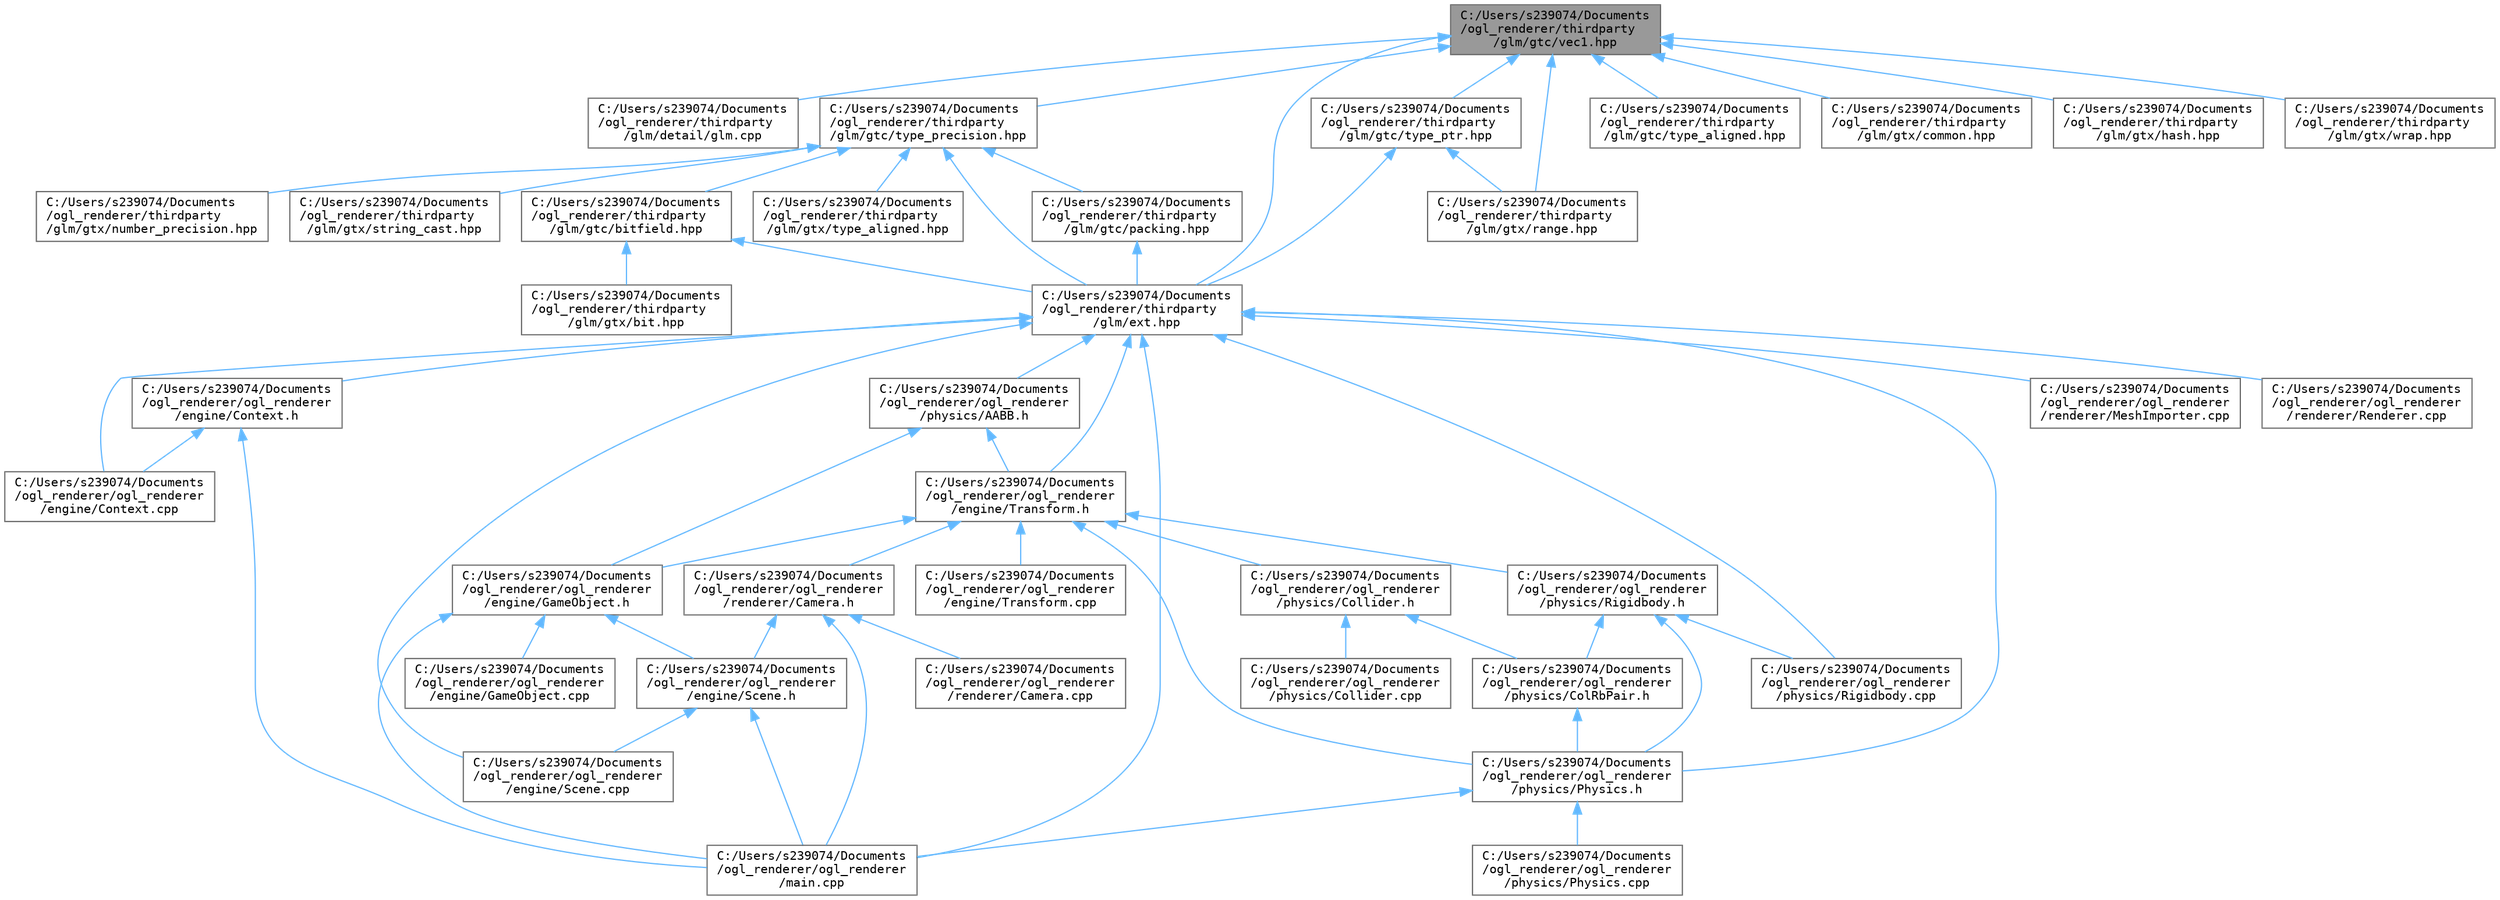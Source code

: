 digraph "C:/Users/s239074/Documents/ogl_renderer/thirdparty/glm/gtc/vec1.hpp"
{
 // LATEX_PDF_SIZE
  bgcolor="transparent";
  edge [fontname=Terminal,fontsize=10,labelfontname=Helvetica,labelfontsize=10];
  node [fontname=Terminal,fontsize=10,shape=box,height=0.2,width=0.4];
  Node1 [label="C:/Users/s239074/Documents\l/ogl_renderer/thirdparty\l/glm/gtc/vec1.hpp",height=0.2,width=0.4,color="gray40", fillcolor="grey60", style="filled", fontcolor="black",tooltip=" "];
  Node1 -> Node2 [dir="back",color="steelblue1",style="solid"];
  Node2 [label="C:/Users/s239074/Documents\l/ogl_renderer/thirdparty\l/glm/detail/glm.cpp",height=0.2,width=0.4,color="grey40", fillcolor="white", style="filled",URL="$glm_8cpp.html",tooltip=" "];
  Node1 -> Node3 [dir="back",color="steelblue1",style="solid"];
  Node3 [label="C:/Users/s239074/Documents\l/ogl_renderer/thirdparty\l/glm/ext.hpp",height=0.2,width=0.4,color="grey40", fillcolor="white", style="filled",URL="$ext_8hpp.html",tooltip=" "];
  Node3 -> Node4 [dir="back",color="steelblue1",style="solid"];
  Node4 [label="C:/Users/s239074/Documents\l/ogl_renderer/ogl_renderer\l/engine/Context.cpp",height=0.2,width=0.4,color="grey40", fillcolor="white", style="filled",URL="$_context_8cpp.html",tooltip=" "];
  Node3 -> Node5 [dir="back",color="steelblue1",style="solid"];
  Node5 [label="C:/Users/s239074/Documents\l/ogl_renderer/ogl_renderer\l/engine/Context.h",height=0.2,width=0.4,color="grey40", fillcolor="white", style="filled",URL="$_context_8h.html",tooltip=" "];
  Node5 -> Node4 [dir="back",color="steelblue1",style="solid"];
  Node5 -> Node6 [dir="back",color="steelblue1",style="solid"];
  Node6 [label="C:/Users/s239074/Documents\l/ogl_renderer/ogl_renderer\l/main.cpp",height=0.2,width=0.4,color="grey40", fillcolor="white", style="filled",URL="$main_8cpp.html",tooltip=" "];
  Node3 -> Node7 [dir="back",color="steelblue1",style="solid"];
  Node7 [label="C:/Users/s239074/Documents\l/ogl_renderer/ogl_renderer\l/engine/Scene.cpp",height=0.2,width=0.4,color="grey40", fillcolor="white", style="filled",URL="$_scene_8cpp.html",tooltip=" "];
  Node3 -> Node8 [dir="back",color="steelblue1",style="solid"];
  Node8 [label="C:/Users/s239074/Documents\l/ogl_renderer/ogl_renderer\l/engine/Transform.h",height=0.2,width=0.4,color="grey40", fillcolor="white", style="filled",URL="$_transform_8h.html",tooltip=" "];
  Node8 -> Node9 [dir="back",color="steelblue1",style="solid"];
  Node9 [label="C:/Users/s239074/Documents\l/ogl_renderer/ogl_renderer\l/engine/GameObject.h",height=0.2,width=0.4,color="grey40", fillcolor="white", style="filled",URL="$_game_object_8h.html",tooltip=" "];
  Node9 -> Node10 [dir="back",color="steelblue1",style="solid"];
  Node10 [label="C:/Users/s239074/Documents\l/ogl_renderer/ogl_renderer\l/engine/GameObject.cpp",height=0.2,width=0.4,color="grey40", fillcolor="white", style="filled",URL="$_game_object_8cpp.html",tooltip=" "];
  Node9 -> Node11 [dir="back",color="steelblue1",style="solid"];
  Node11 [label="C:/Users/s239074/Documents\l/ogl_renderer/ogl_renderer\l/engine/Scene.h",height=0.2,width=0.4,color="grey40", fillcolor="white", style="filled",URL="$ogl__renderer_2engine_2_scene_8h.html",tooltip=" "];
  Node11 -> Node7 [dir="back",color="steelblue1",style="solid"];
  Node11 -> Node6 [dir="back",color="steelblue1",style="solid"];
  Node9 -> Node6 [dir="back",color="steelblue1",style="solid"];
  Node8 -> Node12 [dir="back",color="steelblue1",style="solid"];
  Node12 [label="C:/Users/s239074/Documents\l/ogl_renderer/ogl_renderer\l/engine/Transform.cpp",height=0.2,width=0.4,color="grey40", fillcolor="white", style="filled",URL="$_transform_8cpp.html",tooltip=" "];
  Node8 -> Node13 [dir="back",color="steelblue1",style="solid"];
  Node13 [label="C:/Users/s239074/Documents\l/ogl_renderer/ogl_renderer\l/physics/Collider.h",height=0.2,width=0.4,color="grey40", fillcolor="white", style="filled",URL="$_collider_8h.html",tooltip=" "];
  Node13 -> Node14 [dir="back",color="steelblue1",style="solid"];
  Node14 [label="C:/Users/s239074/Documents\l/ogl_renderer/ogl_renderer\l/physics/ColRbPair.h",height=0.2,width=0.4,color="grey40", fillcolor="white", style="filled",URL="$_col_rb_pair_8h.html",tooltip=" "];
  Node14 -> Node15 [dir="back",color="steelblue1",style="solid"];
  Node15 [label="C:/Users/s239074/Documents\l/ogl_renderer/ogl_renderer\l/physics/Physics.h",height=0.2,width=0.4,color="grey40", fillcolor="white", style="filled",URL="$_physics_8h.html",tooltip=" "];
  Node15 -> Node6 [dir="back",color="steelblue1",style="solid"];
  Node15 -> Node16 [dir="back",color="steelblue1",style="solid"];
  Node16 [label="C:/Users/s239074/Documents\l/ogl_renderer/ogl_renderer\l/physics/Physics.cpp",height=0.2,width=0.4,color="grey40", fillcolor="white", style="filled",URL="$_physics_8cpp.html",tooltip=" "];
  Node13 -> Node17 [dir="back",color="steelblue1",style="solid"];
  Node17 [label="C:/Users/s239074/Documents\l/ogl_renderer/ogl_renderer\l/physics/Collider.cpp",height=0.2,width=0.4,color="grey40", fillcolor="white", style="filled",URL="$_collider_8cpp.html",tooltip=" "];
  Node8 -> Node15 [dir="back",color="steelblue1",style="solid"];
  Node8 -> Node18 [dir="back",color="steelblue1",style="solid"];
  Node18 [label="C:/Users/s239074/Documents\l/ogl_renderer/ogl_renderer\l/physics/Rigidbody.h",height=0.2,width=0.4,color="grey40", fillcolor="white", style="filled",URL="$_rigidbody_8h.html",tooltip=" "];
  Node18 -> Node14 [dir="back",color="steelblue1",style="solid"];
  Node18 -> Node15 [dir="back",color="steelblue1",style="solid"];
  Node18 -> Node19 [dir="back",color="steelblue1",style="solid"];
  Node19 [label="C:/Users/s239074/Documents\l/ogl_renderer/ogl_renderer\l/physics/Rigidbody.cpp",height=0.2,width=0.4,color="grey40", fillcolor="white", style="filled",URL="$_rigidbody_8cpp.html",tooltip=" "];
  Node8 -> Node20 [dir="back",color="steelblue1",style="solid"];
  Node20 [label="C:/Users/s239074/Documents\l/ogl_renderer/ogl_renderer\l/renderer/Camera.h",height=0.2,width=0.4,color="grey40", fillcolor="white", style="filled",URL="$ogl__renderer_2renderer_2_camera_8h.html",tooltip=" "];
  Node20 -> Node11 [dir="back",color="steelblue1",style="solid"];
  Node20 -> Node6 [dir="back",color="steelblue1",style="solid"];
  Node20 -> Node21 [dir="back",color="steelblue1",style="solid"];
  Node21 [label="C:/Users/s239074/Documents\l/ogl_renderer/ogl_renderer\l/renderer/Camera.cpp",height=0.2,width=0.4,color="grey40", fillcolor="white", style="filled",URL="$_camera_8cpp.html",tooltip=" "];
  Node3 -> Node6 [dir="back",color="steelblue1",style="solid"];
  Node3 -> Node22 [dir="back",color="steelblue1",style="solid"];
  Node22 [label="C:/Users/s239074/Documents\l/ogl_renderer/ogl_renderer\l/physics/AABB.h",height=0.2,width=0.4,color="grey40", fillcolor="white", style="filled",URL="$ogl__renderer_2physics_2_a_a_b_b_8h.html",tooltip=" "];
  Node22 -> Node9 [dir="back",color="steelblue1",style="solid"];
  Node22 -> Node8 [dir="back",color="steelblue1",style="solid"];
  Node3 -> Node15 [dir="back",color="steelblue1",style="solid"];
  Node3 -> Node19 [dir="back",color="steelblue1",style="solid"];
  Node3 -> Node23 [dir="back",color="steelblue1",style="solid"];
  Node23 [label="C:/Users/s239074/Documents\l/ogl_renderer/ogl_renderer\l/renderer/MeshImporter.cpp",height=0.2,width=0.4,color="grey40", fillcolor="white", style="filled",URL="$_mesh_importer_8cpp.html",tooltip=" "];
  Node3 -> Node24 [dir="back",color="steelblue1",style="solid"];
  Node24 [label="C:/Users/s239074/Documents\l/ogl_renderer/ogl_renderer\l/renderer/Renderer.cpp",height=0.2,width=0.4,color="grey40", fillcolor="white", style="filled",URL="$_renderer_8cpp.html",tooltip=" "];
  Node1 -> Node25 [dir="back",color="steelblue1",style="solid"];
  Node25 [label="C:/Users/s239074/Documents\l/ogl_renderer/thirdparty\l/glm/gtc/type_aligned.hpp",height=0.2,width=0.4,color="grey40", fillcolor="white", style="filled",URL="$gtc_2type__aligned_8hpp.html",tooltip=" "];
  Node1 -> Node26 [dir="back",color="steelblue1",style="solid"];
  Node26 [label="C:/Users/s239074/Documents\l/ogl_renderer/thirdparty\l/glm/gtc/type_precision.hpp",height=0.2,width=0.4,color="grey40", fillcolor="white", style="filled",URL="$type__precision_8hpp.html",tooltip=" "];
  Node26 -> Node3 [dir="back",color="steelblue1",style="solid"];
  Node26 -> Node27 [dir="back",color="steelblue1",style="solid"];
  Node27 [label="C:/Users/s239074/Documents\l/ogl_renderer/thirdparty\l/glm/gtc/bitfield.hpp",height=0.2,width=0.4,color="grey40", fillcolor="white", style="filled",URL="$bitfield_8hpp.html",tooltip=" "];
  Node27 -> Node3 [dir="back",color="steelblue1",style="solid"];
  Node27 -> Node28 [dir="back",color="steelblue1",style="solid"];
  Node28 [label="C:/Users/s239074/Documents\l/ogl_renderer/thirdparty\l/glm/gtx/bit.hpp",height=0.2,width=0.4,color="grey40", fillcolor="white", style="filled",URL="$bit_8hpp.html",tooltip=" "];
  Node26 -> Node29 [dir="back",color="steelblue1",style="solid"];
  Node29 [label="C:/Users/s239074/Documents\l/ogl_renderer/thirdparty\l/glm/gtc/packing.hpp",height=0.2,width=0.4,color="grey40", fillcolor="white", style="filled",URL="$gtc_2packing_8hpp.html",tooltip=" "];
  Node29 -> Node3 [dir="back",color="steelblue1",style="solid"];
  Node26 -> Node30 [dir="back",color="steelblue1",style="solid"];
  Node30 [label="C:/Users/s239074/Documents\l/ogl_renderer/thirdparty\l/glm/gtx/number_precision.hpp",height=0.2,width=0.4,color="grey40", fillcolor="white", style="filled",URL="$number__precision_8hpp.html",tooltip=" "];
  Node26 -> Node31 [dir="back",color="steelblue1",style="solid"];
  Node31 [label="C:/Users/s239074/Documents\l/ogl_renderer/thirdparty\l/glm/gtx/string_cast.hpp",height=0.2,width=0.4,color="grey40", fillcolor="white", style="filled",URL="$string__cast_8hpp.html",tooltip=" "];
  Node26 -> Node32 [dir="back",color="steelblue1",style="solid"];
  Node32 [label="C:/Users/s239074/Documents\l/ogl_renderer/thirdparty\l/glm/gtx/type_aligned.hpp",height=0.2,width=0.4,color="grey40", fillcolor="white", style="filled",URL="$gtx_2type__aligned_8hpp.html",tooltip=" "];
  Node1 -> Node33 [dir="back",color="steelblue1",style="solid"];
  Node33 [label="C:/Users/s239074/Documents\l/ogl_renderer/thirdparty\l/glm/gtc/type_ptr.hpp",height=0.2,width=0.4,color="grey40", fillcolor="white", style="filled",URL="$type__ptr_8hpp.html",tooltip=" "];
  Node33 -> Node3 [dir="back",color="steelblue1",style="solid"];
  Node33 -> Node34 [dir="back",color="steelblue1",style="solid"];
  Node34 [label="C:/Users/s239074/Documents\l/ogl_renderer/thirdparty\l/glm/gtx/range.hpp",height=0.2,width=0.4,color="grey40", fillcolor="white", style="filled",URL="$range_8hpp.html",tooltip=" "];
  Node1 -> Node35 [dir="back",color="steelblue1",style="solid"];
  Node35 [label="C:/Users/s239074/Documents\l/ogl_renderer/thirdparty\l/glm/gtx/common.hpp",height=0.2,width=0.4,color="grey40", fillcolor="white", style="filled",URL="$gtx_2common_8hpp.html",tooltip=" "];
  Node1 -> Node36 [dir="back",color="steelblue1",style="solid"];
  Node36 [label="C:/Users/s239074/Documents\l/ogl_renderer/thirdparty\l/glm/gtx/hash.hpp",height=0.2,width=0.4,color="grey40", fillcolor="white", style="filled",URL="$hash_8hpp.html",tooltip=" "];
  Node1 -> Node34 [dir="back",color="steelblue1",style="solid"];
  Node1 -> Node37 [dir="back",color="steelblue1",style="solid"];
  Node37 [label="C:/Users/s239074/Documents\l/ogl_renderer/thirdparty\l/glm/gtx/wrap.hpp",height=0.2,width=0.4,color="grey40", fillcolor="white", style="filled",URL="$wrap_8hpp.html",tooltip=" "];
}
